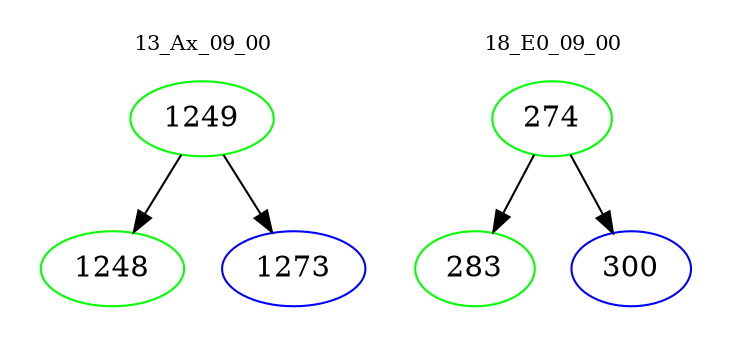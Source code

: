 digraph{
subgraph cluster_0 {
color = white
label = "13_Ax_09_00";
fontsize=10;
T0_1249 [label="1249", color="green"]
T0_1249 -> T0_1248 [color="black"]
T0_1248 [label="1248", color="green"]
T0_1249 -> T0_1273 [color="black"]
T0_1273 [label="1273", color="blue"]
}
subgraph cluster_1 {
color = white
label = "18_E0_09_00";
fontsize=10;
T1_274 [label="274", color="green"]
T1_274 -> T1_283 [color="black"]
T1_283 [label="283", color="green"]
T1_274 -> T1_300 [color="black"]
T1_300 [label="300", color="blue"]
}
}
